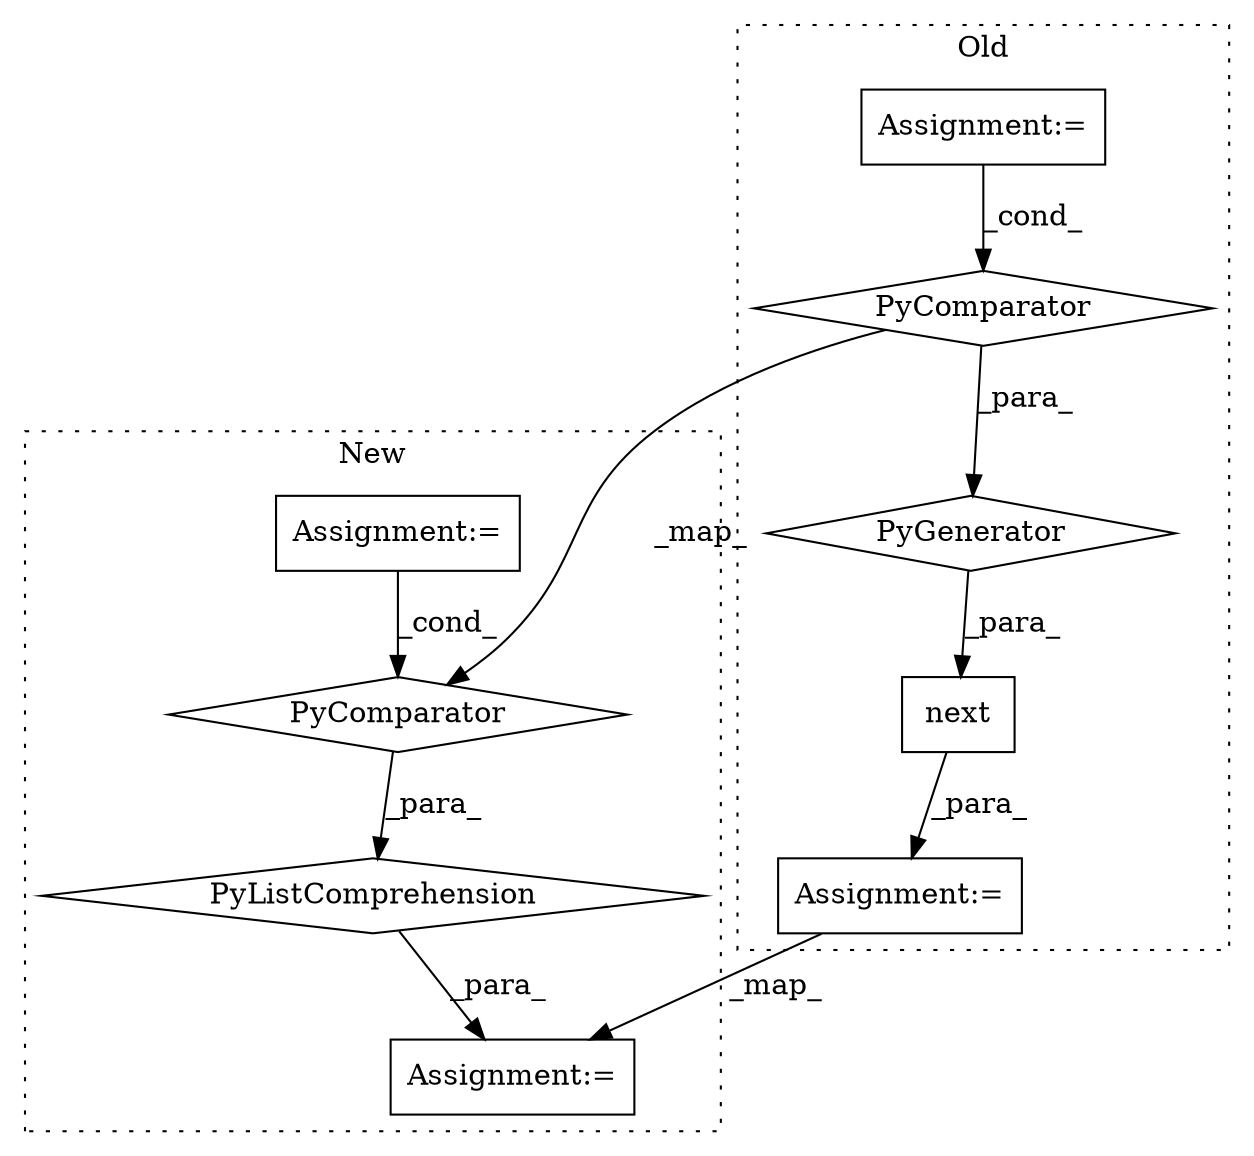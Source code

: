 digraph G {
subgraph cluster0 {
1 [label="next" a="32" s="16315,16468" l="18,-3" shape="box"];
4 [label="Assignment:=" a="7" s="16404" l="58" shape="box"];
6 [label="PyComparator" a="113" s="16404" l="58" shape="diamond"];
7 [label="PyGenerator" a="107" s="16333" l="135" shape="diamond"];
8 [label="Assignment:=" a="7" s="16314" l="1" shape="box"];
label = "Old";
style="dotted";
}
subgraph cluster1 {
2 [label="PyListComprehension" a="109" s="16844" l="117" shape="diamond"];
3 [label="Assignment:=" a="7" s="16915" l="38" shape="box"];
5 [label="PyComparator" a="113" s="16915" l="38" shape="diamond"];
9 [label="Assignment:=" a="7" s="16830" l="14" shape="box"];
label = "New";
style="dotted";
}
1 -> 8 [label="_para_"];
2 -> 9 [label="_para_"];
3 -> 5 [label="_cond_"];
4 -> 6 [label="_cond_"];
5 -> 2 [label="_para_"];
6 -> 7 [label="_para_"];
6 -> 5 [label="_map_"];
7 -> 1 [label="_para_"];
8 -> 9 [label="_map_"];
}